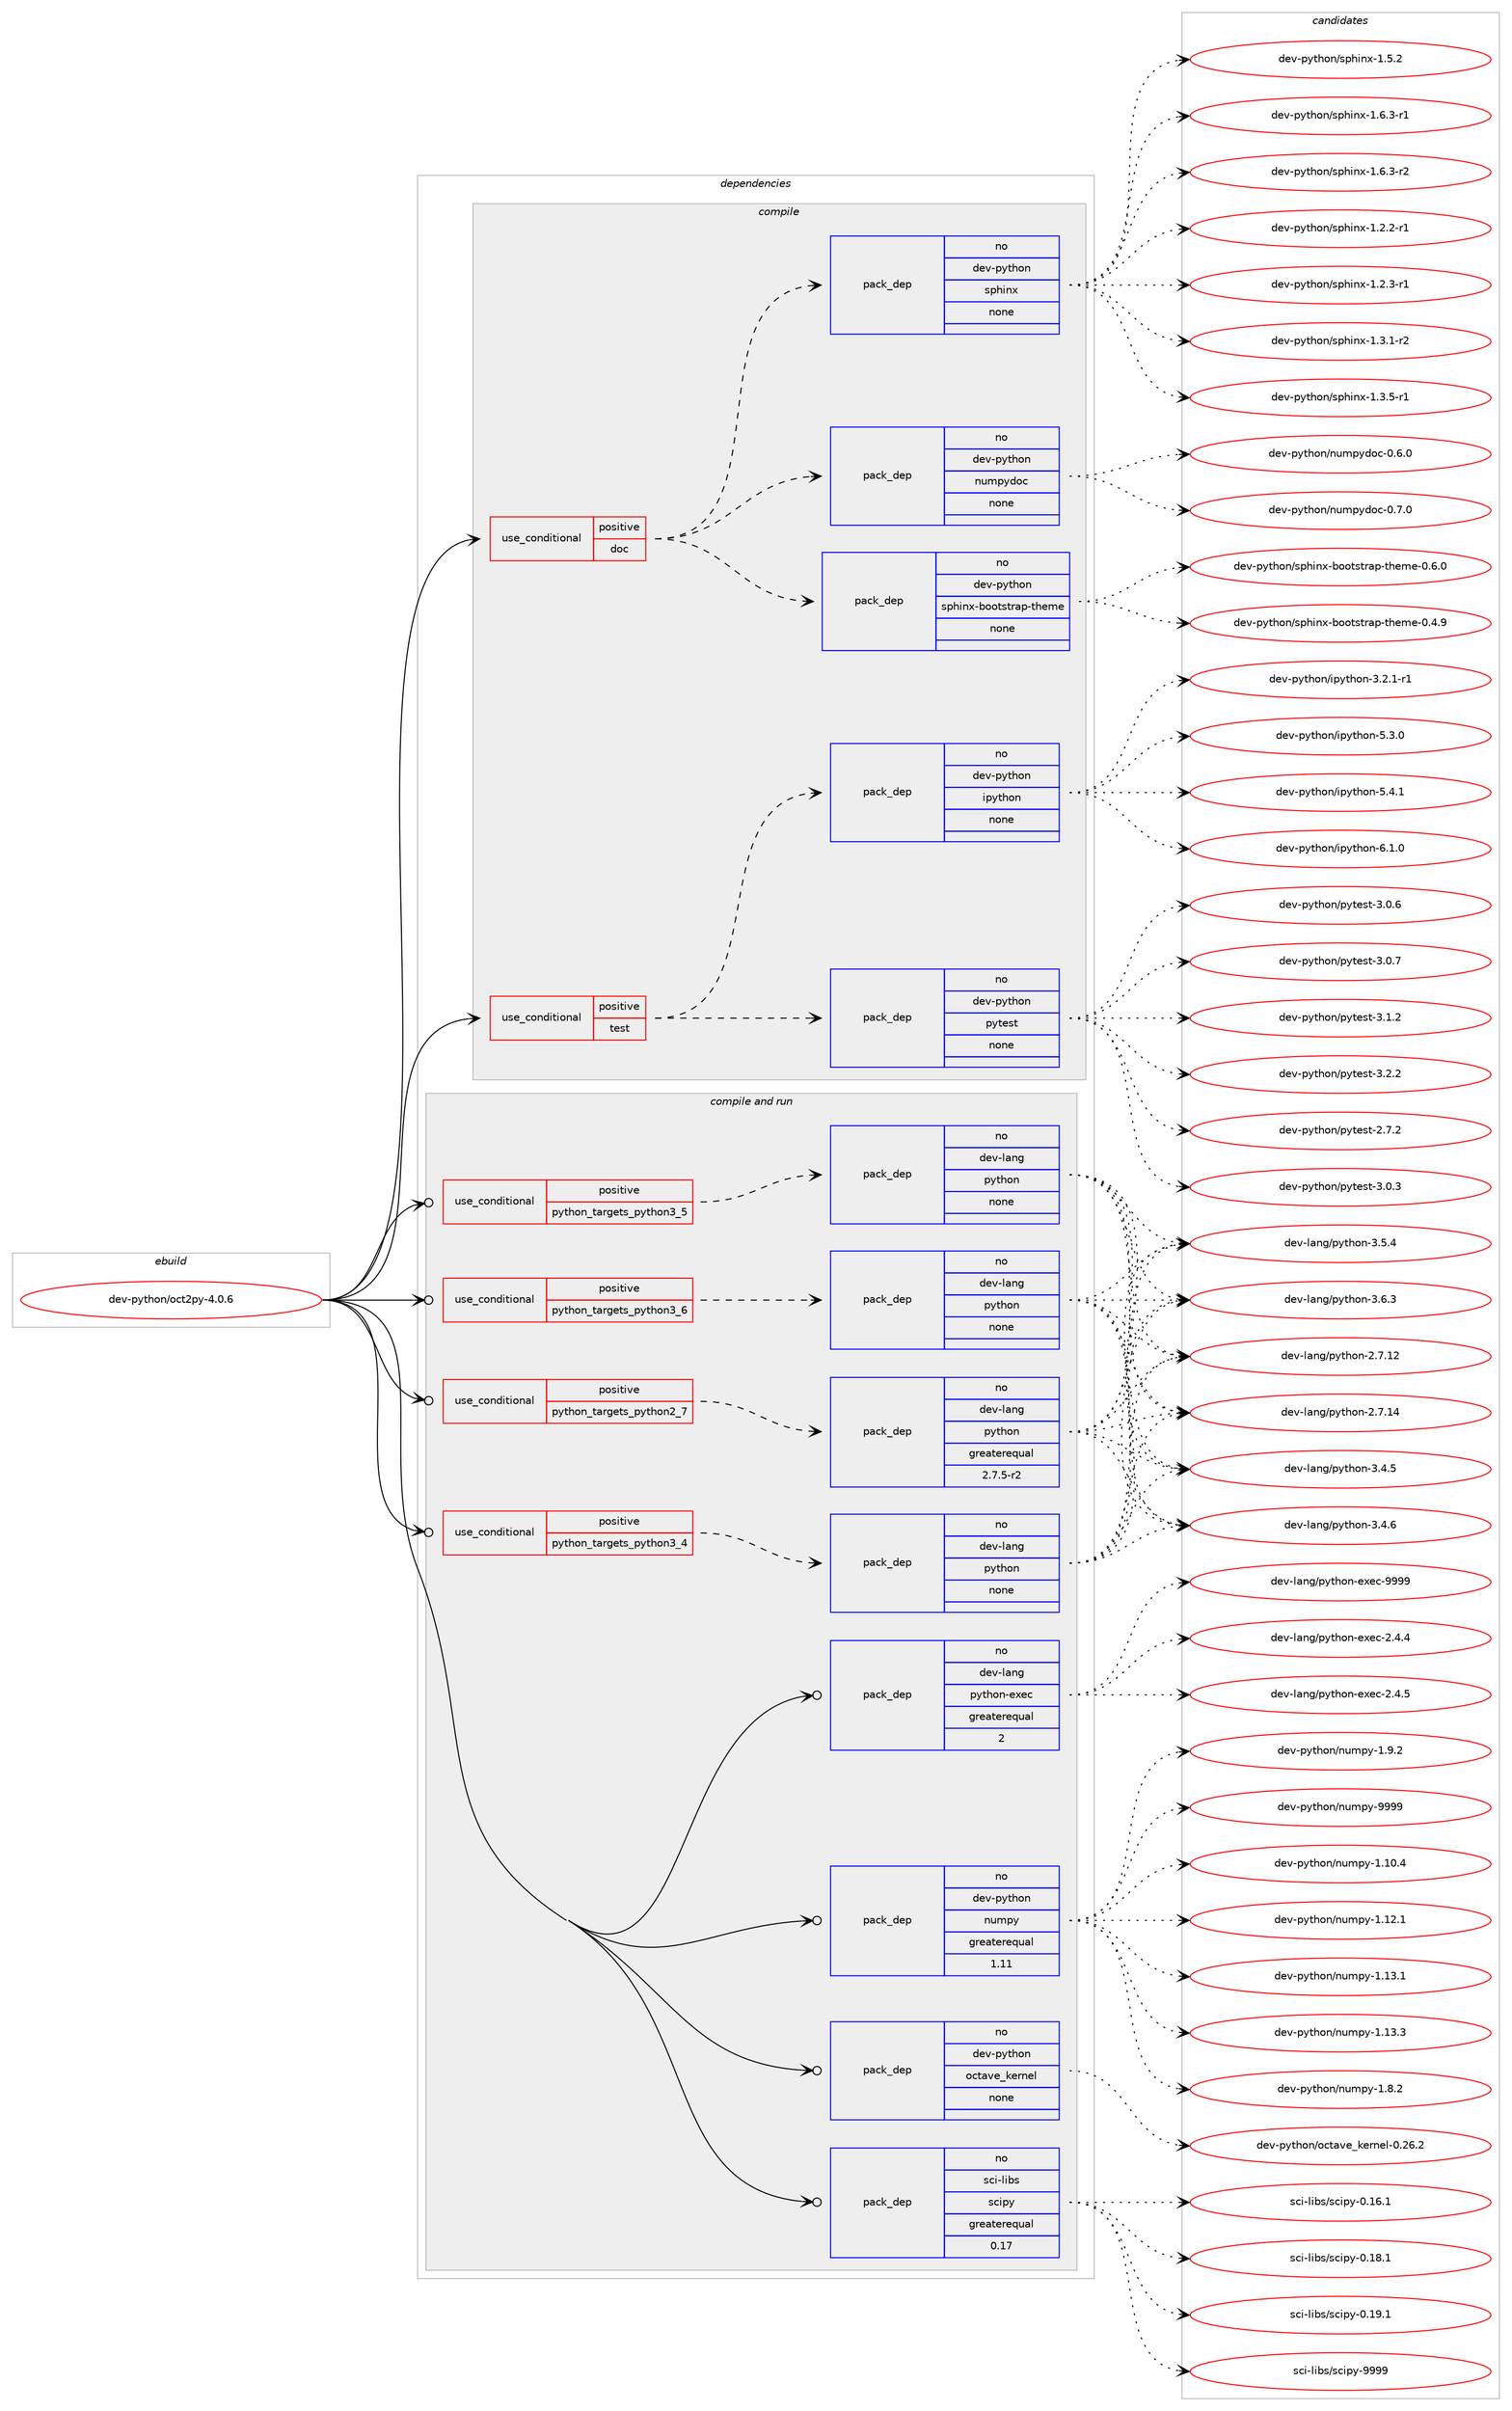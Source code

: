 digraph prolog {

# *************
# Graph options
# *************

newrank=true;
concentrate=true;
compound=true;
graph [rankdir=LR,fontname=Helvetica,fontsize=10,ranksep=1.5];#, ranksep=2.5, nodesep=0.2];
edge  [arrowhead=vee];
node  [fontname=Helvetica,fontsize=10];

# **********
# The ebuild
# **********

subgraph cluster_leftcol {
color=gray;
rank=same;
label=<<i>ebuild</i>>;
id [label="dev-python/oct2py-4.0.6", color=red, width=4, href="../dev-python/oct2py-4.0.6.svg"];
}

# ****************
# The dependencies
# ****************

subgraph cluster_midcol {
color=gray;
label=<<i>dependencies</i>>;
subgraph cluster_compile {
fillcolor="#eeeeee";
style=filled;
label=<<i>compile</i>>;
subgraph cond36429 {
dependency169132 [label=<<TABLE BORDER="0" CELLBORDER="1" CELLSPACING="0" CELLPADDING="4"><TR><TD ROWSPAN="3" CELLPADDING="10">use_conditional</TD></TR><TR><TD>positive</TD></TR><TR><TD>doc</TD></TR></TABLE>>, shape=none, color=red];
subgraph pack128843 {
dependency169133 [label=<<TABLE BORDER="0" CELLBORDER="1" CELLSPACING="0" CELLPADDING="4" WIDTH="220"><TR><TD ROWSPAN="6" CELLPADDING="30">pack_dep</TD></TR><TR><TD WIDTH="110">no</TD></TR><TR><TD>dev-python</TD></TR><TR><TD>numpydoc</TD></TR><TR><TD>none</TD></TR><TR><TD></TD></TR></TABLE>>, shape=none, color=blue];
}
dependency169132:e -> dependency169133:w [weight=20,style="dashed",arrowhead="vee"];
subgraph pack128844 {
dependency169134 [label=<<TABLE BORDER="0" CELLBORDER="1" CELLSPACING="0" CELLPADDING="4" WIDTH="220"><TR><TD ROWSPAN="6" CELLPADDING="30">pack_dep</TD></TR><TR><TD WIDTH="110">no</TD></TR><TR><TD>dev-python</TD></TR><TR><TD>sphinx</TD></TR><TR><TD>none</TD></TR><TR><TD></TD></TR></TABLE>>, shape=none, color=blue];
}
dependency169132:e -> dependency169134:w [weight=20,style="dashed",arrowhead="vee"];
subgraph pack128845 {
dependency169135 [label=<<TABLE BORDER="0" CELLBORDER="1" CELLSPACING="0" CELLPADDING="4" WIDTH="220"><TR><TD ROWSPAN="6" CELLPADDING="30">pack_dep</TD></TR><TR><TD WIDTH="110">no</TD></TR><TR><TD>dev-python</TD></TR><TR><TD>sphinx-bootstrap-theme</TD></TR><TR><TD>none</TD></TR><TR><TD></TD></TR></TABLE>>, shape=none, color=blue];
}
dependency169132:e -> dependency169135:w [weight=20,style="dashed",arrowhead="vee"];
}
id:e -> dependency169132:w [weight=20,style="solid",arrowhead="vee"];
subgraph cond36430 {
dependency169136 [label=<<TABLE BORDER="0" CELLBORDER="1" CELLSPACING="0" CELLPADDING="4"><TR><TD ROWSPAN="3" CELLPADDING="10">use_conditional</TD></TR><TR><TD>positive</TD></TR><TR><TD>test</TD></TR></TABLE>>, shape=none, color=red];
subgraph pack128846 {
dependency169137 [label=<<TABLE BORDER="0" CELLBORDER="1" CELLSPACING="0" CELLPADDING="4" WIDTH="220"><TR><TD ROWSPAN="6" CELLPADDING="30">pack_dep</TD></TR><TR><TD WIDTH="110">no</TD></TR><TR><TD>dev-python</TD></TR><TR><TD>pytest</TD></TR><TR><TD>none</TD></TR><TR><TD></TD></TR></TABLE>>, shape=none, color=blue];
}
dependency169136:e -> dependency169137:w [weight=20,style="dashed",arrowhead="vee"];
subgraph pack128847 {
dependency169138 [label=<<TABLE BORDER="0" CELLBORDER="1" CELLSPACING="0" CELLPADDING="4" WIDTH="220"><TR><TD ROWSPAN="6" CELLPADDING="30">pack_dep</TD></TR><TR><TD WIDTH="110">no</TD></TR><TR><TD>dev-python</TD></TR><TR><TD>ipython</TD></TR><TR><TD>none</TD></TR><TR><TD></TD></TR></TABLE>>, shape=none, color=blue];
}
dependency169136:e -> dependency169138:w [weight=20,style="dashed",arrowhead="vee"];
}
id:e -> dependency169136:w [weight=20,style="solid",arrowhead="vee"];
}
subgraph cluster_compileandrun {
fillcolor="#eeeeee";
style=filled;
label=<<i>compile and run</i>>;
subgraph cond36431 {
dependency169139 [label=<<TABLE BORDER="0" CELLBORDER="1" CELLSPACING="0" CELLPADDING="4"><TR><TD ROWSPAN="3" CELLPADDING="10">use_conditional</TD></TR><TR><TD>positive</TD></TR><TR><TD>python_targets_python2_7</TD></TR></TABLE>>, shape=none, color=red];
subgraph pack128848 {
dependency169140 [label=<<TABLE BORDER="0" CELLBORDER="1" CELLSPACING="0" CELLPADDING="4" WIDTH="220"><TR><TD ROWSPAN="6" CELLPADDING="30">pack_dep</TD></TR><TR><TD WIDTH="110">no</TD></TR><TR><TD>dev-lang</TD></TR><TR><TD>python</TD></TR><TR><TD>greaterequal</TD></TR><TR><TD>2.7.5-r2</TD></TR></TABLE>>, shape=none, color=blue];
}
dependency169139:e -> dependency169140:w [weight=20,style="dashed",arrowhead="vee"];
}
id:e -> dependency169139:w [weight=20,style="solid",arrowhead="odotvee"];
subgraph cond36432 {
dependency169141 [label=<<TABLE BORDER="0" CELLBORDER="1" CELLSPACING="0" CELLPADDING="4"><TR><TD ROWSPAN="3" CELLPADDING="10">use_conditional</TD></TR><TR><TD>positive</TD></TR><TR><TD>python_targets_python3_4</TD></TR></TABLE>>, shape=none, color=red];
subgraph pack128849 {
dependency169142 [label=<<TABLE BORDER="0" CELLBORDER="1" CELLSPACING="0" CELLPADDING="4" WIDTH="220"><TR><TD ROWSPAN="6" CELLPADDING="30">pack_dep</TD></TR><TR><TD WIDTH="110">no</TD></TR><TR><TD>dev-lang</TD></TR><TR><TD>python</TD></TR><TR><TD>none</TD></TR><TR><TD></TD></TR></TABLE>>, shape=none, color=blue];
}
dependency169141:e -> dependency169142:w [weight=20,style="dashed",arrowhead="vee"];
}
id:e -> dependency169141:w [weight=20,style="solid",arrowhead="odotvee"];
subgraph cond36433 {
dependency169143 [label=<<TABLE BORDER="0" CELLBORDER="1" CELLSPACING="0" CELLPADDING="4"><TR><TD ROWSPAN="3" CELLPADDING="10">use_conditional</TD></TR><TR><TD>positive</TD></TR><TR><TD>python_targets_python3_5</TD></TR></TABLE>>, shape=none, color=red];
subgraph pack128850 {
dependency169144 [label=<<TABLE BORDER="0" CELLBORDER="1" CELLSPACING="0" CELLPADDING="4" WIDTH="220"><TR><TD ROWSPAN="6" CELLPADDING="30">pack_dep</TD></TR><TR><TD WIDTH="110">no</TD></TR><TR><TD>dev-lang</TD></TR><TR><TD>python</TD></TR><TR><TD>none</TD></TR><TR><TD></TD></TR></TABLE>>, shape=none, color=blue];
}
dependency169143:e -> dependency169144:w [weight=20,style="dashed",arrowhead="vee"];
}
id:e -> dependency169143:w [weight=20,style="solid",arrowhead="odotvee"];
subgraph cond36434 {
dependency169145 [label=<<TABLE BORDER="0" CELLBORDER="1" CELLSPACING="0" CELLPADDING="4"><TR><TD ROWSPAN="3" CELLPADDING="10">use_conditional</TD></TR><TR><TD>positive</TD></TR><TR><TD>python_targets_python3_6</TD></TR></TABLE>>, shape=none, color=red];
subgraph pack128851 {
dependency169146 [label=<<TABLE BORDER="0" CELLBORDER="1" CELLSPACING="0" CELLPADDING="4" WIDTH="220"><TR><TD ROWSPAN="6" CELLPADDING="30">pack_dep</TD></TR><TR><TD WIDTH="110">no</TD></TR><TR><TD>dev-lang</TD></TR><TR><TD>python</TD></TR><TR><TD>none</TD></TR><TR><TD></TD></TR></TABLE>>, shape=none, color=blue];
}
dependency169145:e -> dependency169146:w [weight=20,style="dashed",arrowhead="vee"];
}
id:e -> dependency169145:w [weight=20,style="solid",arrowhead="odotvee"];
subgraph pack128852 {
dependency169147 [label=<<TABLE BORDER="0" CELLBORDER="1" CELLSPACING="0" CELLPADDING="4" WIDTH="220"><TR><TD ROWSPAN="6" CELLPADDING="30">pack_dep</TD></TR><TR><TD WIDTH="110">no</TD></TR><TR><TD>dev-lang</TD></TR><TR><TD>python-exec</TD></TR><TR><TD>greaterequal</TD></TR><TR><TD>2</TD></TR></TABLE>>, shape=none, color=blue];
}
id:e -> dependency169147:w [weight=20,style="solid",arrowhead="odotvee"];
subgraph pack128853 {
dependency169148 [label=<<TABLE BORDER="0" CELLBORDER="1" CELLSPACING="0" CELLPADDING="4" WIDTH="220"><TR><TD ROWSPAN="6" CELLPADDING="30">pack_dep</TD></TR><TR><TD WIDTH="110">no</TD></TR><TR><TD>dev-python</TD></TR><TR><TD>numpy</TD></TR><TR><TD>greaterequal</TD></TR><TR><TD>1.11</TD></TR></TABLE>>, shape=none, color=blue];
}
id:e -> dependency169148:w [weight=20,style="solid",arrowhead="odotvee"];
subgraph pack128854 {
dependency169149 [label=<<TABLE BORDER="0" CELLBORDER="1" CELLSPACING="0" CELLPADDING="4" WIDTH="220"><TR><TD ROWSPAN="6" CELLPADDING="30">pack_dep</TD></TR><TR><TD WIDTH="110">no</TD></TR><TR><TD>dev-python</TD></TR><TR><TD>octave_kernel</TD></TR><TR><TD>none</TD></TR><TR><TD></TD></TR></TABLE>>, shape=none, color=blue];
}
id:e -> dependency169149:w [weight=20,style="solid",arrowhead="odotvee"];
subgraph pack128855 {
dependency169150 [label=<<TABLE BORDER="0" CELLBORDER="1" CELLSPACING="0" CELLPADDING="4" WIDTH="220"><TR><TD ROWSPAN="6" CELLPADDING="30">pack_dep</TD></TR><TR><TD WIDTH="110">no</TD></TR><TR><TD>sci-libs</TD></TR><TR><TD>scipy</TD></TR><TR><TD>greaterequal</TD></TR><TR><TD>0.17</TD></TR></TABLE>>, shape=none, color=blue];
}
id:e -> dependency169150:w [weight=20,style="solid",arrowhead="odotvee"];
}
subgraph cluster_run {
fillcolor="#eeeeee";
style=filled;
label=<<i>run</i>>;
}
}

# **************
# The candidates
# **************

subgraph cluster_choices {
rank=same;
color=gray;
label=<<i>candidates</i>>;

subgraph choice128843 {
color=black;
nodesep=1;
choice100101118451121211161041111104711011710911212110011199454846544648 [label="dev-python/numpydoc-0.6.0", color=red, width=4,href="../dev-python/numpydoc-0.6.0.svg"];
choice100101118451121211161041111104711011710911212110011199454846554648 [label="dev-python/numpydoc-0.7.0", color=red, width=4,href="../dev-python/numpydoc-0.7.0.svg"];
dependency169133:e -> choice100101118451121211161041111104711011710911212110011199454846544648:w [style=dotted,weight="100"];
dependency169133:e -> choice100101118451121211161041111104711011710911212110011199454846554648:w [style=dotted,weight="100"];
}
subgraph choice128844 {
color=black;
nodesep=1;
choice10010111845112121116104111110471151121041051101204549465046504511449 [label="dev-python/sphinx-1.2.2-r1", color=red, width=4,href="../dev-python/sphinx-1.2.2-r1.svg"];
choice10010111845112121116104111110471151121041051101204549465046514511449 [label="dev-python/sphinx-1.2.3-r1", color=red, width=4,href="../dev-python/sphinx-1.2.3-r1.svg"];
choice10010111845112121116104111110471151121041051101204549465146494511450 [label="dev-python/sphinx-1.3.1-r2", color=red, width=4,href="../dev-python/sphinx-1.3.1-r2.svg"];
choice10010111845112121116104111110471151121041051101204549465146534511449 [label="dev-python/sphinx-1.3.5-r1", color=red, width=4,href="../dev-python/sphinx-1.3.5-r1.svg"];
choice1001011184511212111610411111047115112104105110120454946534650 [label="dev-python/sphinx-1.5.2", color=red, width=4,href="../dev-python/sphinx-1.5.2.svg"];
choice10010111845112121116104111110471151121041051101204549465446514511449 [label="dev-python/sphinx-1.6.3-r1", color=red, width=4,href="../dev-python/sphinx-1.6.3-r1.svg"];
choice10010111845112121116104111110471151121041051101204549465446514511450 [label="dev-python/sphinx-1.6.3-r2", color=red, width=4,href="../dev-python/sphinx-1.6.3-r2.svg"];
dependency169134:e -> choice10010111845112121116104111110471151121041051101204549465046504511449:w [style=dotted,weight="100"];
dependency169134:e -> choice10010111845112121116104111110471151121041051101204549465046514511449:w [style=dotted,weight="100"];
dependency169134:e -> choice10010111845112121116104111110471151121041051101204549465146494511450:w [style=dotted,weight="100"];
dependency169134:e -> choice10010111845112121116104111110471151121041051101204549465146534511449:w [style=dotted,weight="100"];
dependency169134:e -> choice1001011184511212111610411111047115112104105110120454946534650:w [style=dotted,weight="100"];
dependency169134:e -> choice10010111845112121116104111110471151121041051101204549465446514511449:w [style=dotted,weight="100"];
dependency169134:e -> choice10010111845112121116104111110471151121041051101204549465446514511450:w [style=dotted,weight="100"];
}
subgraph choice128845 {
color=black;
nodesep=1;
choice100101118451121211161041111104711511210410511012045981111111161151161149711245116104101109101454846524657 [label="dev-python/sphinx-bootstrap-theme-0.4.9", color=red, width=4,href="../dev-python/sphinx-bootstrap-theme-0.4.9.svg"];
choice100101118451121211161041111104711511210410511012045981111111161151161149711245116104101109101454846544648 [label="dev-python/sphinx-bootstrap-theme-0.6.0", color=red, width=4,href="../dev-python/sphinx-bootstrap-theme-0.6.0.svg"];
dependency169135:e -> choice100101118451121211161041111104711511210410511012045981111111161151161149711245116104101109101454846524657:w [style=dotted,weight="100"];
dependency169135:e -> choice100101118451121211161041111104711511210410511012045981111111161151161149711245116104101109101454846544648:w [style=dotted,weight="100"];
}
subgraph choice128846 {
color=black;
nodesep=1;
choice1001011184511212111610411111047112121116101115116455046554650 [label="dev-python/pytest-2.7.2", color=red, width=4,href="../dev-python/pytest-2.7.2.svg"];
choice1001011184511212111610411111047112121116101115116455146484651 [label="dev-python/pytest-3.0.3", color=red, width=4,href="../dev-python/pytest-3.0.3.svg"];
choice1001011184511212111610411111047112121116101115116455146484654 [label="dev-python/pytest-3.0.6", color=red, width=4,href="../dev-python/pytest-3.0.6.svg"];
choice1001011184511212111610411111047112121116101115116455146484655 [label="dev-python/pytest-3.0.7", color=red, width=4,href="../dev-python/pytest-3.0.7.svg"];
choice1001011184511212111610411111047112121116101115116455146494650 [label="dev-python/pytest-3.1.2", color=red, width=4,href="../dev-python/pytest-3.1.2.svg"];
choice1001011184511212111610411111047112121116101115116455146504650 [label="dev-python/pytest-3.2.2", color=red, width=4,href="../dev-python/pytest-3.2.2.svg"];
dependency169137:e -> choice1001011184511212111610411111047112121116101115116455046554650:w [style=dotted,weight="100"];
dependency169137:e -> choice1001011184511212111610411111047112121116101115116455146484651:w [style=dotted,weight="100"];
dependency169137:e -> choice1001011184511212111610411111047112121116101115116455146484654:w [style=dotted,weight="100"];
dependency169137:e -> choice1001011184511212111610411111047112121116101115116455146484655:w [style=dotted,weight="100"];
dependency169137:e -> choice1001011184511212111610411111047112121116101115116455146494650:w [style=dotted,weight="100"];
dependency169137:e -> choice1001011184511212111610411111047112121116101115116455146504650:w [style=dotted,weight="100"];
}
subgraph choice128847 {
color=black;
nodesep=1;
choice10010111845112121116104111110471051121211161041111104551465046494511449 [label="dev-python/ipython-3.2.1-r1", color=red, width=4,href="../dev-python/ipython-3.2.1-r1.svg"];
choice1001011184511212111610411111047105112121116104111110455346514648 [label="dev-python/ipython-5.3.0", color=red, width=4,href="../dev-python/ipython-5.3.0.svg"];
choice1001011184511212111610411111047105112121116104111110455346524649 [label="dev-python/ipython-5.4.1", color=red, width=4,href="../dev-python/ipython-5.4.1.svg"];
choice1001011184511212111610411111047105112121116104111110455446494648 [label="dev-python/ipython-6.1.0", color=red, width=4,href="../dev-python/ipython-6.1.0.svg"];
dependency169138:e -> choice10010111845112121116104111110471051121211161041111104551465046494511449:w [style=dotted,weight="100"];
dependency169138:e -> choice1001011184511212111610411111047105112121116104111110455346514648:w [style=dotted,weight="100"];
dependency169138:e -> choice1001011184511212111610411111047105112121116104111110455346524649:w [style=dotted,weight="100"];
dependency169138:e -> choice1001011184511212111610411111047105112121116104111110455446494648:w [style=dotted,weight="100"];
}
subgraph choice128848 {
color=black;
nodesep=1;
choice10010111845108971101034711212111610411111045504655464950 [label="dev-lang/python-2.7.12", color=red, width=4,href="../dev-lang/python-2.7.12.svg"];
choice10010111845108971101034711212111610411111045504655464952 [label="dev-lang/python-2.7.14", color=red, width=4,href="../dev-lang/python-2.7.14.svg"];
choice100101118451089711010347112121116104111110455146524653 [label="dev-lang/python-3.4.5", color=red, width=4,href="../dev-lang/python-3.4.5.svg"];
choice100101118451089711010347112121116104111110455146524654 [label="dev-lang/python-3.4.6", color=red, width=4,href="../dev-lang/python-3.4.6.svg"];
choice100101118451089711010347112121116104111110455146534652 [label="dev-lang/python-3.5.4", color=red, width=4,href="../dev-lang/python-3.5.4.svg"];
choice100101118451089711010347112121116104111110455146544651 [label="dev-lang/python-3.6.3", color=red, width=4,href="../dev-lang/python-3.6.3.svg"];
dependency169140:e -> choice10010111845108971101034711212111610411111045504655464950:w [style=dotted,weight="100"];
dependency169140:e -> choice10010111845108971101034711212111610411111045504655464952:w [style=dotted,weight="100"];
dependency169140:e -> choice100101118451089711010347112121116104111110455146524653:w [style=dotted,weight="100"];
dependency169140:e -> choice100101118451089711010347112121116104111110455146524654:w [style=dotted,weight="100"];
dependency169140:e -> choice100101118451089711010347112121116104111110455146534652:w [style=dotted,weight="100"];
dependency169140:e -> choice100101118451089711010347112121116104111110455146544651:w [style=dotted,weight="100"];
}
subgraph choice128849 {
color=black;
nodesep=1;
choice10010111845108971101034711212111610411111045504655464950 [label="dev-lang/python-2.7.12", color=red, width=4,href="../dev-lang/python-2.7.12.svg"];
choice10010111845108971101034711212111610411111045504655464952 [label="dev-lang/python-2.7.14", color=red, width=4,href="../dev-lang/python-2.7.14.svg"];
choice100101118451089711010347112121116104111110455146524653 [label="dev-lang/python-3.4.5", color=red, width=4,href="../dev-lang/python-3.4.5.svg"];
choice100101118451089711010347112121116104111110455146524654 [label="dev-lang/python-3.4.6", color=red, width=4,href="../dev-lang/python-3.4.6.svg"];
choice100101118451089711010347112121116104111110455146534652 [label="dev-lang/python-3.5.4", color=red, width=4,href="../dev-lang/python-3.5.4.svg"];
choice100101118451089711010347112121116104111110455146544651 [label="dev-lang/python-3.6.3", color=red, width=4,href="../dev-lang/python-3.6.3.svg"];
dependency169142:e -> choice10010111845108971101034711212111610411111045504655464950:w [style=dotted,weight="100"];
dependency169142:e -> choice10010111845108971101034711212111610411111045504655464952:w [style=dotted,weight="100"];
dependency169142:e -> choice100101118451089711010347112121116104111110455146524653:w [style=dotted,weight="100"];
dependency169142:e -> choice100101118451089711010347112121116104111110455146524654:w [style=dotted,weight="100"];
dependency169142:e -> choice100101118451089711010347112121116104111110455146534652:w [style=dotted,weight="100"];
dependency169142:e -> choice100101118451089711010347112121116104111110455146544651:w [style=dotted,weight="100"];
}
subgraph choice128850 {
color=black;
nodesep=1;
choice10010111845108971101034711212111610411111045504655464950 [label="dev-lang/python-2.7.12", color=red, width=4,href="../dev-lang/python-2.7.12.svg"];
choice10010111845108971101034711212111610411111045504655464952 [label="dev-lang/python-2.7.14", color=red, width=4,href="../dev-lang/python-2.7.14.svg"];
choice100101118451089711010347112121116104111110455146524653 [label="dev-lang/python-3.4.5", color=red, width=4,href="../dev-lang/python-3.4.5.svg"];
choice100101118451089711010347112121116104111110455146524654 [label="dev-lang/python-3.4.6", color=red, width=4,href="../dev-lang/python-3.4.6.svg"];
choice100101118451089711010347112121116104111110455146534652 [label="dev-lang/python-3.5.4", color=red, width=4,href="../dev-lang/python-3.5.4.svg"];
choice100101118451089711010347112121116104111110455146544651 [label="dev-lang/python-3.6.3", color=red, width=4,href="../dev-lang/python-3.6.3.svg"];
dependency169144:e -> choice10010111845108971101034711212111610411111045504655464950:w [style=dotted,weight="100"];
dependency169144:e -> choice10010111845108971101034711212111610411111045504655464952:w [style=dotted,weight="100"];
dependency169144:e -> choice100101118451089711010347112121116104111110455146524653:w [style=dotted,weight="100"];
dependency169144:e -> choice100101118451089711010347112121116104111110455146524654:w [style=dotted,weight="100"];
dependency169144:e -> choice100101118451089711010347112121116104111110455146534652:w [style=dotted,weight="100"];
dependency169144:e -> choice100101118451089711010347112121116104111110455146544651:w [style=dotted,weight="100"];
}
subgraph choice128851 {
color=black;
nodesep=1;
choice10010111845108971101034711212111610411111045504655464950 [label="dev-lang/python-2.7.12", color=red, width=4,href="../dev-lang/python-2.7.12.svg"];
choice10010111845108971101034711212111610411111045504655464952 [label="dev-lang/python-2.7.14", color=red, width=4,href="../dev-lang/python-2.7.14.svg"];
choice100101118451089711010347112121116104111110455146524653 [label="dev-lang/python-3.4.5", color=red, width=4,href="../dev-lang/python-3.4.5.svg"];
choice100101118451089711010347112121116104111110455146524654 [label="dev-lang/python-3.4.6", color=red, width=4,href="../dev-lang/python-3.4.6.svg"];
choice100101118451089711010347112121116104111110455146534652 [label="dev-lang/python-3.5.4", color=red, width=4,href="../dev-lang/python-3.5.4.svg"];
choice100101118451089711010347112121116104111110455146544651 [label="dev-lang/python-3.6.3", color=red, width=4,href="../dev-lang/python-3.6.3.svg"];
dependency169146:e -> choice10010111845108971101034711212111610411111045504655464950:w [style=dotted,weight="100"];
dependency169146:e -> choice10010111845108971101034711212111610411111045504655464952:w [style=dotted,weight="100"];
dependency169146:e -> choice100101118451089711010347112121116104111110455146524653:w [style=dotted,weight="100"];
dependency169146:e -> choice100101118451089711010347112121116104111110455146524654:w [style=dotted,weight="100"];
dependency169146:e -> choice100101118451089711010347112121116104111110455146534652:w [style=dotted,weight="100"];
dependency169146:e -> choice100101118451089711010347112121116104111110455146544651:w [style=dotted,weight="100"];
}
subgraph choice128852 {
color=black;
nodesep=1;
choice1001011184510897110103471121211161041111104510112010199455046524652 [label="dev-lang/python-exec-2.4.4", color=red, width=4,href="../dev-lang/python-exec-2.4.4.svg"];
choice1001011184510897110103471121211161041111104510112010199455046524653 [label="dev-lang/python-exec-2.4.5", color=red, width=4,href="../dev-lang/python-exec-2.4.5.svg"];
choice10010111845108971101034711212111610411111045101120101994557575757 [label="dev-lang/python-exec-9999", color=red, width=4,href="../dev-lang/python-exec-9999.svg"];
dependency169147:e -> choice1001011184510897110103471121211161041111104510112010199455046524652:w [style=dotted,weight="100"];
dependency169147:e -> choice1001011184510897110103471121211161041111104510112010199455046524653:w [style=dotted,weight="100"];
dependency169147:e -> choice10010111845108971101034711212111610411111045101120101994557575757:w [style=dotted,weight="100"];
}
subgraph choice128853 {
color=black;
nodesep=1;
choice100101118451121211161041111104711011710911212145494649484652 [label="dev-python/numpy-1.10.4", color=red, width=4,href="../dev-python/numpy-1.10.4.svg"];
choice100101118451121211161041111104711011710911212145494649504649 [label="dev-python/numpy-1.12.1", color=red, width=4,href="../dev-python/numpy-1.12.1.svg"];
choice100101118451121211161041111104711011710911212145494649514649 [label="dev-python/numpy-1.13.1", color=red, width=4,href="../dev-python/numpy-1.13.1.svg"];
choice100101118451121211161041111104711011710911212145494649514651 [label="dev-python/numpy-1.13.3", color=red, width=4,href="../dev-python/numpy-1.13.3.svg"];
choice1001011184511212111610411111047110117109112121454946564650 [label="dev-python/numpy-1.8.2", color=red, width=4,href="../dev-python/numpy-1.8.2.svg"];
choice1001011184511212111610411111047110117109112121454946574650 [label="dev-python/numpy-1.9.2", color=red, width=4,href="../dev-python/numpy-1.9.2.svg"];
choice10010111845112121116104111110471101171091121214557575757 [label="dev-python/numpy-9999", color=red, width=4,href="../dev-python/numpy-9999.svg"];
dependency169148:e -> choice100101118451121211161041111104711011710911212145494649484652:w [style=dotted,weight="100"];
dependency169148:e -> choice100101118451121211161041111104711011710911212145494649504649:w [style=dotted,weight="100"];
dependency169148:e -> choice100101118451121211161041111104711011710911212145494649514649:w [style=dotted,weight="100"];
dependency169148:e -> choice100101118451121211161041111104711011710911212145494649514651:w [style=dotted,weight="100"];
dependency169148:e -> choice1001011184511212111610411111047110117109112121454946564650:w [style=dotted,weight="100"];
dependency169148:e -> choice1001011184511212111610411111047110117109112121454946574650:w [style=dotted,weight="100"];
dependency169148:e -> choice10010111845112121116104111110471101171091121214557575757:w [style=dotted,weight="100"];
}
subgraph choice128854 {
color=black;
nodesep=1;
choice100101118451121211161041111104711199116971181019510710111411010110845484650544650 [label="dev-python/octave_kernel-0.26.2", color=red, width=4,href="../dev-python/octave_kernel-0.26.2.svg"];
dependency169149:e -> choice100101118451121211161041111104711199116971181019510710111411010110845484650544650:w [style=dotted,weight="100"];
}
subgraph choice128855 {
color=black;
nodesep=1;
choice115991054510810598115471159910511212145484649544649 [label="sci-libs/scipy-0.16.1", color=red, width=4,href="../sci-libs/scipy-0.16.1.svg"];
choice115991054510810598115471159910511212145484649564649 [label="sci-libs/scipy-0.18.1", color=red, width=4,href="../sci-libs/scipy-0.18.1.svg"];
choice115991054510810598115471159910511212145484649574649 [label="sci-libs/scipy-0.19.1", color=red, width=4,href="../sci-libs/scipy-0.19.1.svg"];
choice11599105451081059811547115991051121214557575757 [label="sci-libs/scipy-9999", color=red, width=4,href="../sci-libs/scipy-9999.svg"];
dependency169150:e -> choice115991054510810598115471159910511212145484649544649:w [style=dotted,weight="100"];
dependency169150:e -> choice115991054510810598115471159910511212145484649564649:w [style=dotted,weight="100"];
dependency169150:e -> choice115991054510810598115471159910511212145484649574649:w [style=dotted,weight="100"];
dependency169150:e -> choice11599105451081059811547115991051121214557575757:w [style=dotted,weight="100"];
}
}

}

